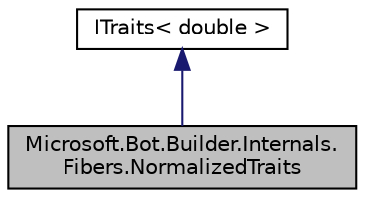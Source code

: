 digraph "Microsoft.Bot.Builder.Internals.Fibers.NormalizedTraits"
{
  edge [fontname="Helvetica",fontsize="10",labelfontname="Helvetica",labelfontsize="10"];
  node [fontname="Helvetica",fontsize="10",shape=record];
  Node1 [label="Microsoft.Bot.Builder.Internals.\lFibers.NormalizedTraits",height=0.2,width=0.4,color="black", fillcolor="grey75", style="filled", fontcolor="black"];
  Node2 -> Node1 [dir="back",color="midnightblue",fontsize="10",style="solid",fontname="Helvetica"];
  Node2 [label="ITraits\< double \>",height=0.2,width=0.4,color="black", fillcolor="white", style="filled",URL="$dd/d6d/interface_microsoft_1_1_bot_1_1_builder_1_1_internals_1_1_fibers_1_1_i_traits.html"];
}
